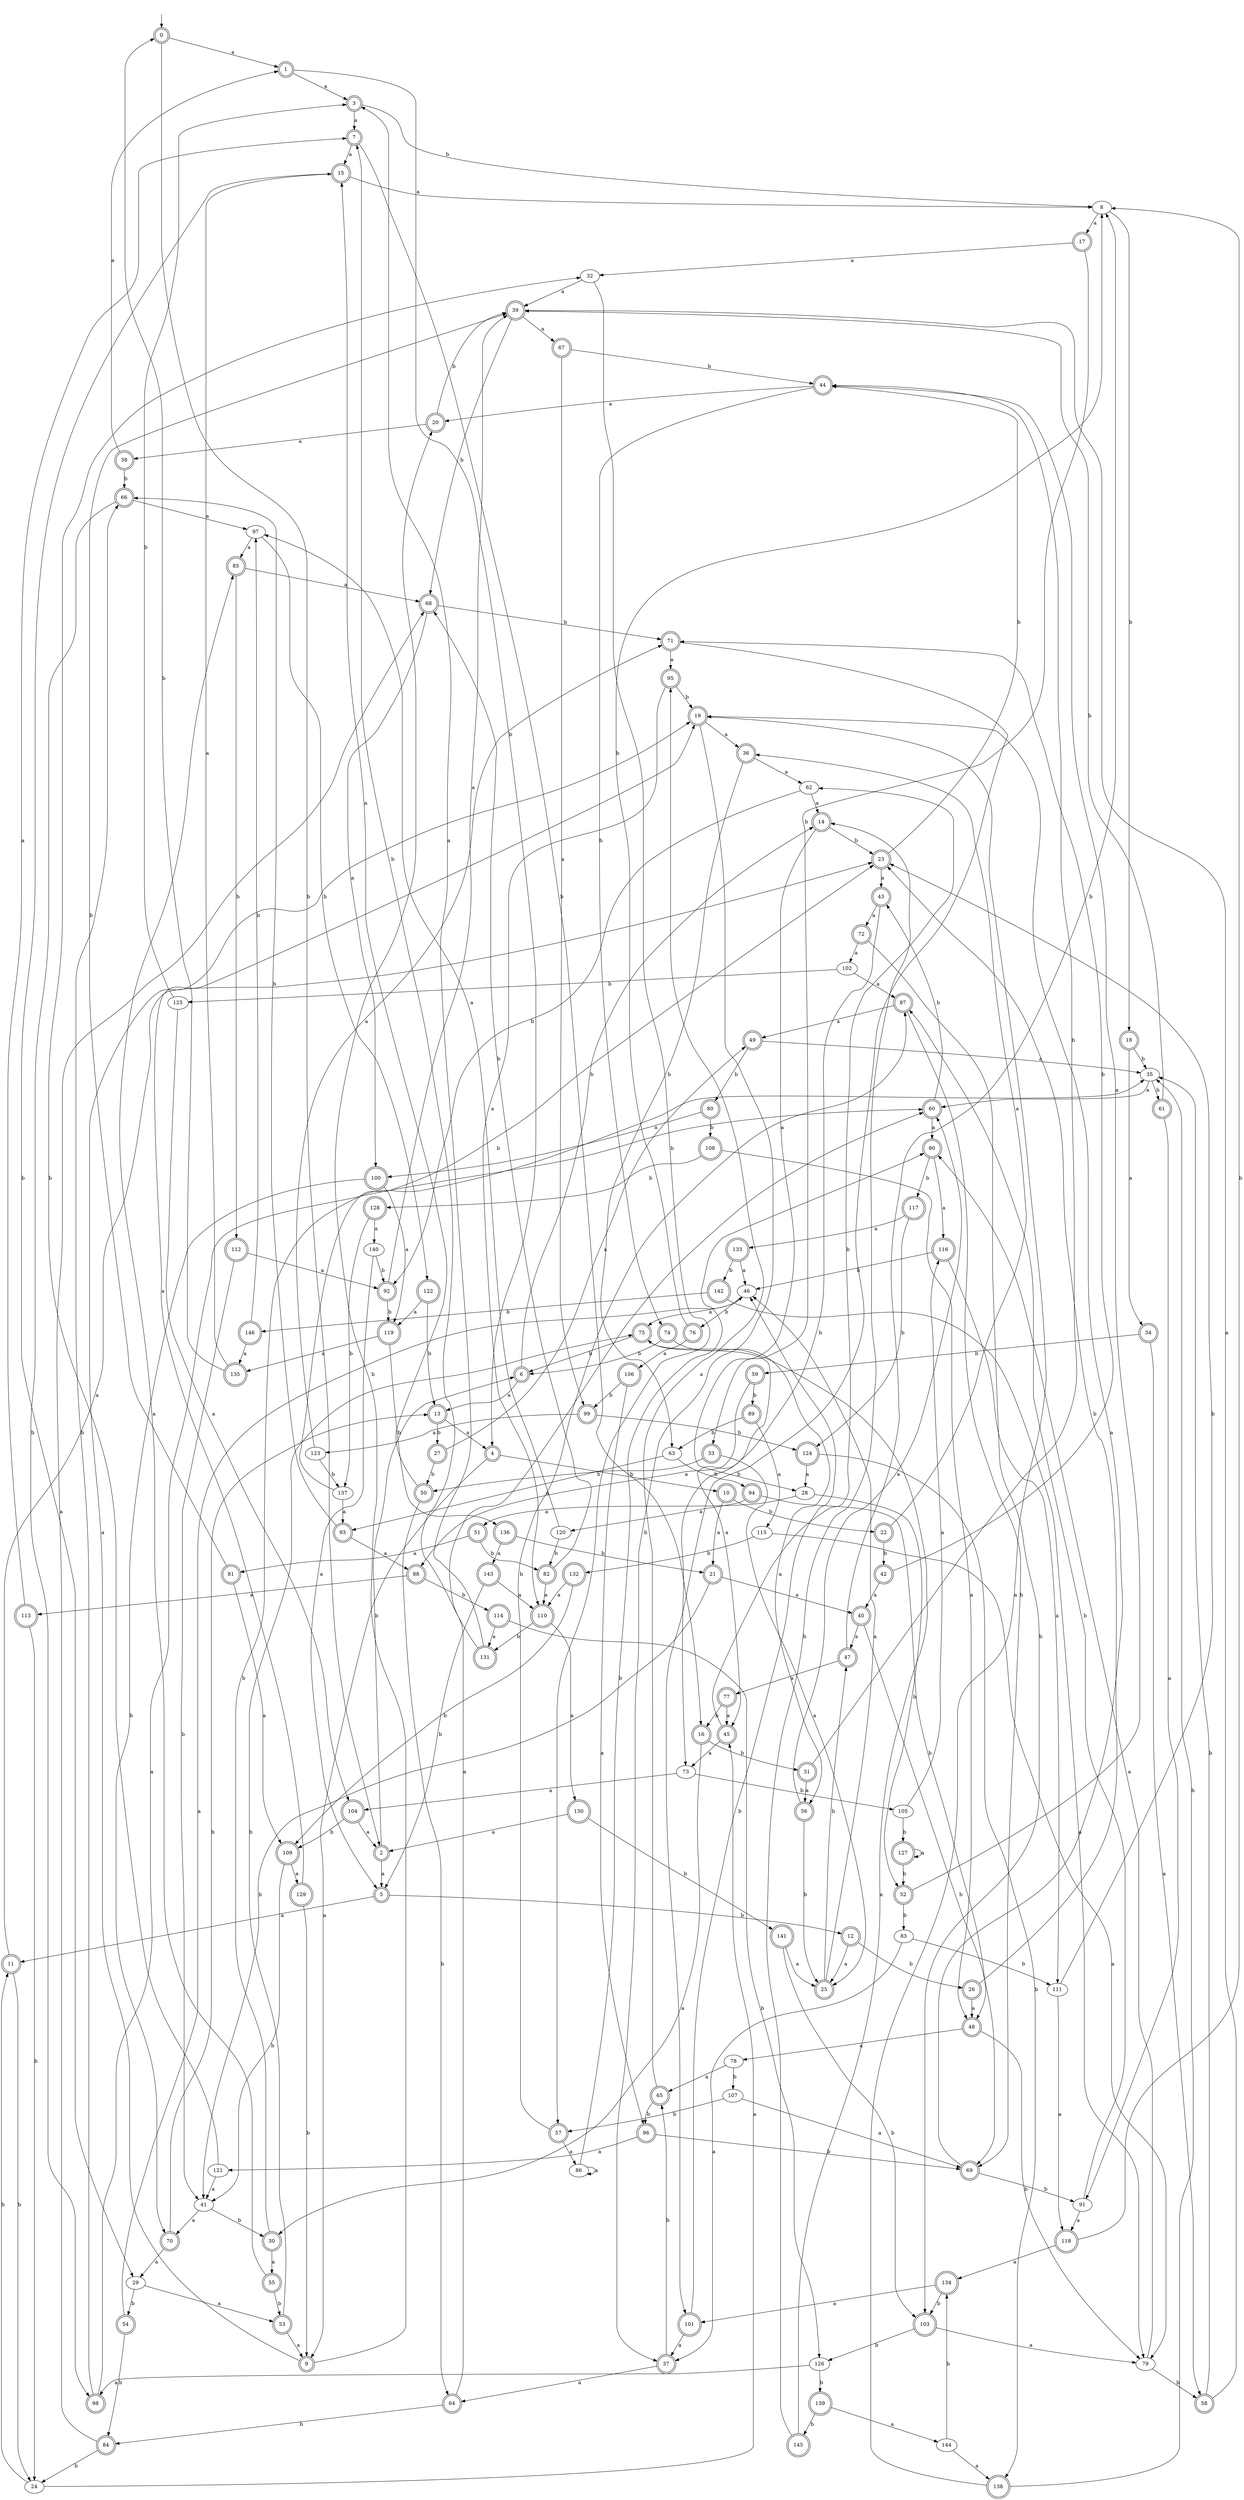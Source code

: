 digraph RandomDFA {
  __start0 [label="", shape=none];
  __start0 -> 0 [label=""];
  0 [shape=circle] [shape=doublecircle]
  0 -> 1 [label="a"]
  0 -> 2 [label="b"]
  1 [shape=doublecircle]
  1 -> 3 [label="a"]
  1 -> 4 [label="b"]
  2 [shape=doublecircle]
  2 -> 5 [label="a"]
  2 -> 6 [label="b"]
  3 [shape=doublecircle]
  3 -> 7 [label="a"]
  3 -> 8 [label="b"]
  4 [shape=doublecircle]
  4 -> 9 [label="a"]
  4 -> 10 [label="b"]
  5 [shape=doublecircle]
  5 -> 11 [label="a"]
  5 -> 12 [label="b"]
  6 [shape=doublecircle]
  6 -> 13 [label="a"]
  6 -> 14 [label="b"]
  7 [shape=doublecircle]
  7 -> 15 [label="a"]
  7 -> 16 [label="b"]
  8
  8 -> 17 [label="a"]
  8 -> 18 [label="b"]
  9 [shape=doublecircle]
  9 -> 19 [label="a"]
  9 -> 20 [label="b"]
  10 [shape=doublecircle]
  10 -> 21 [label="a"]
  10 -> 22 [label="b"]
  11 [shape=doublecircle]
  11 -> 23 [label="a"]
  11 -> 24 [label="b"]
  12 [shape=doublecircle]
  12 -> 25 [label="a"]
  12 -> 26 [label="b"]
  13 [shape=doublecircle]
  13 -> 4 [label="a"]
  13 -> 27 [label="b"]
  14 [shape=doublecircle]
  14 -> 28 [label="a"]
  14 -> 23 [label="b"]
  15 [shape=doublecircle]
  15 -> 8 [label="a"]
  15 -> 29 [label="b"]
  16 [shape=doublecircle]
  16 -> 30 [label="a"]
  16 -> 31 [label="b"]
  17 [shape=doublecircle]
  17 -> 32 [label="a"]
  17 -> 33 [label="b"]
  18 [shape=doublecircle]
  18 -> 34 [label="a"]
  18 -> 35 [label="b"]
  19 [shape=doublecircle]
  19 -> 36 [label="a"]
  19 -> 37 [label="b"]
  20 [shape=doublecircle]
  20 -> 38 [label="a"]
  20 -> 39 [label="b"]
  21 [shape=doublecircle]
  21 -> 40 [label="a"]
  21 -> 41 [label="b"]
  22 [shape=doublecircle]
  22 -> 36 [label="a"]
  22 -> 42 [label="b"]
  23 [shape=doublecircle]
  23 -> 43 [label="a"]
  23 -> 44 [label="b"]
  24
  24 -> 45 [label="a"]
  24 -> 11 [label="b"]
  25 [shape=doublecircle]
  25 -> 46 [label="a"]
  25 -> 47 [label="b"]
  26 [shape=doublecircle]
  26 -> 48 [label="a"]
  26 -> 23 [label="b"]
  27 [shape=doublecircle]
  27 -> 49 [label="a"]
  27 -> 50 [label="b"]
  28
  28 -> 51 [label="a"]
  28 -> 52 [label="b"]
  29
  29 -> 53 [label="a"]
  29 -> 54 [label="b"]
  30 [shape=doublecircle]
  30 -> 55 [label="a"]
  30 -> 35 [label="b"]
  31 [shape=doublecircle]
  31 -> 56 [label="a"]
  31 -> 44 [label="b"]
  32
  32 -> 39 [label="a"]
  32 -> 57 [label="b"]
  33 [shape=doublecircle]
  33 -> 25 [label="a"]
  33 -> 50 [label="b"]
  34 [shape=doublecircle]
  34 -> 58 [label="a"]
  34 -> 59 [label="b"]
  35
  35 -> 60 [label="a"]
  35 -> 61 [label="b"]
  36 [shape=doublecircle]
  36 -> 62 [label="a"]
  36 -> 63 [label="b"]
  37 [shape=doublecircle]
  37 -> 64 [label="a"]
  37 -> 65 [label="b"]
  38 [shape=doublecircle]
  38 -> 1 [label="a"]
  38 -> 66 [label="b"]
  39 [shape=doublecircle]
  39 -> 67 [label="a"]
  39 -> 68 [label="b"]
  40 [shape=doublecircle]
  40 -> 47 [label="a"]
  40 -> 69 [label="b"]
  41
  41 -> 70 [label="a"]
  41 -> 30 [label="b"]
  42 [shape=doublecircle]
  42 -> 40 [label="a"]
  42 -> 71 [label="b"]
  43 [shape=doublecircle]
  43 -> 72 [label="a"]
  43 -> 73 [label="b"]
  44 [shape=doublecircle]
  44 -> 20 [label="a"]
  44 -> 74 [label="b"]
  45 [shape=doublecircle]
  45 -> 73 [label="a"]
  45 -> 62 [label="b"]
  46
  46 -> 75 [label="a"]
  46 -> 76 [label="b"]
  47 [shape=doublecircle]
  47 -> 77 [label="a"]
  47 -> 8 [label="b"]
  48 [shape=doublecircle]
  48 -> 78 [label="a"]
  48 -> 79 [label="b"]
  49 [shape=doublecircle]
  49 -> 35 [label="a"]
  49 -> 80 [label="b"]
  50 [shape=doublecircle]
  50 -> 15 [label="a"]
  50 -> 64 [label="b"]
  51 [shape=doublecircle]
  51 -> 81 [label="a"]
  51 -> 82 [label="b"]
  52 [shape=doublecircle]
  52 -> 44 [label="a"]
  52 -> 83 [label="b"]
  53 [shape=doublecircle]
  53 -> 9 [label="a"]
  53 -> 75 [label="b"]
  54 [shape=doublecircle]
  54 -> 46 [label="a"]
  54 -> 84 [label="b"]
  55 [shape=doublecircle]
  55 -> 85 [label="a"]
  55 -> 53 [label="b"]
  56 [shape=doublecircle]
  56 -> 60 [label="a"]
  56 -> 25 [label="b"]
  57 [shape=doublecircle]
  57 -> 86 [label="a"]
  57 -> 87 [label="b"]
  58 [shape=doublecircle]
  58 -> 39 [label="a"]
  58 -> 35 [label="b"]
  59 [shape=doublecircle]
  59 -> 88 [label="a"]
  59 -> 89 [label="b"]
  60 [shape=doublecircle]
  60 -> 90 [label="a"]
  60 -> 43 [label="b"]
  61 [shape=doublecircle]
  61 -> 91 [label="a"]
  61 -> 39 [label="b"]
  62
  62 -> 14 [label="a"]
  62 -> 92 [label="b"]
  63
  63 -> 93 [label="a"]
  63 -> 94 [label="b"]
  64 [shape=doublecircle]
  64 -> 60 [label="a"]
  64 -> 84 [label="b"]
  65 [shape=doublecircle]
  65 -> 95 [label="a"]
  65 -> 96 [label="b"]
  66 [shape=doublecircle]
  66 -> 97 [label="a"]
  66 -> 98 [label="b"]
  67 [shape=doublecircle]
  67 -> 99 [label="a"]
  67 -> 44 [label="b"]
  68 [shape=doublecircle]
  68 -> 100 [label="a"]
  68 -> 71 [label="b"]
  69 [shape=doublecircle]
  69 -> 19 [label="a"]
  69 -> 91 [label="b"]
  70 [shape=doublecircle]
  70 -> 29 [label="a"]
  70 -> 13 [label="b"]
  71 [shape=doublecircle]
  71 -> 95 [label="a"]
  71 -> 101 [label="b"]
  72 [shape=doublecircle]
  72 -> 102 [label="a"]
  72 -> 103 [label="b"]
  73
  73 -> 104 [label="a"]
  73 -> 105 [label="b"]
  74 [shape=doublecircle]
  74 -> 56 [label="a"]
  74 -> 6 [label="b"]
  75 [shape=doublecircle]
  75 -> 45 [label="a"]
  75 -> 6 [label="b"]
  76 [shape=doublecircle]
  76 -> 106 [label="a"]
  76 -> 8 [label="b"]
  77 [shape=doublecircle]
  77 -> 45 [label="a"]
  77 -> 16 [label="b"]
  78
  78 -> 65 [label="a"]
  78 -> 107 [label="b"]
  79
  79 -> 90 [label="a"]
  79 -> 58 [label="b"]
  80 [shape=doublecircle]
  80 -> 100 [label="a"]
  80 -> 108 [label="b"]
  81 [shape=doublecircle]
  81 -> 109 [label="a"]
  81 -> 39 [label="b"]
  82 [shape=doublecircle]
  82 -> 110 [label="a"]
  82 -> 68 [label="b"]
  83
  83 -> 37 [label="a"]
  83 -> 111 [label="b"]
  84 [shape=doublecircle]
  84 -> 68 [label="a"]
  84 -> 24 [label="b"]
  85 [shape=doublecircle]
  85 -> 68 [label="a"]
  85 -> 112 [label="b"]
  86
  86 -> 86 [label="a"]
  86 -> 90 [label="b"]
  87 [shape=doublecircle]
  87 -> 49 [label="a"]
  87 -> 69 [label="b"]
  88 [shape=doublecircle]
  88 -> 113 [label="a"]
  88 -> 114 [label="b"]
  89 [shape=doublecircle]
  89 -> 115 [label="a"]
  89 -> 63 [label="b"]
  90 [shape=doublecircle]
  90 -> 116 [label="a"]
  90 -> 117 [label="b"]
  91
  91 -> 118 [label="a"]
  91 -> 87 [label="b"]
  92 [shape=doublecircle]
  92 -> 39 [label="a"]
  92 -> 119 [label="b"]
  93 [shape=doublecircle]
  93 -> 88 [label="a"]
  93 -> 66 [label="b"]
  94 [shape=doublecircle]
  94 -> 120 [label="a"]
  94 -> 48 [label="b"]
  95 [shape=doublecircle]
  95 -> 110 [label="a"]
  95 -> 19 [label="b"]
  96 [shape=doublecircle]
  96 -> 121 [label="a"]
  96 -> 69 [label="b"]
  97
  97 -> 85 [label="a"]
  97 -> 122 [label="b"]
  98 [shape=doublecircle]
  98 -> 60 [label="a"]
  98 -> 66 [label="b"]
  99 [shape=doublecircle]
  99 -> 123 [label="a"]
  99 -> 124 [label="b"]
  100 [shape=doublecircle]
  100 -> 119 [label="a"]
  100 -> 70 [label="b"]
  101 [shape=doublecircle]
  101 -> 37 [label="a"]
  101 -> 46 [label="b"]
  102
  102 -> 87 [label="a"]
  102 -> 125 [label="b"]
  103 [shape=doublecircle]
  103 -> 79 [label="a"]
  103 -> 126 [label="b"]
  104 [shape=doublecircle]
  104 -> 2 [label="a"]
  104 -> 109 [label="b"]
  105
  105 -> 116 [label="a"]
  105 -> 127 [label="b"]
  106 [shape=doublecircle]
  106 -> 96 [label="a"]
  106 -> 99 [label="b"]
  107
  107 -> 69 [label="a"]
  107 -> 57 [label="b"]
  108 [shape=doublecircle]
  108 -> 48 [label="a"]
  108 -> 128 [label="b"]
  109 [shape=doublecircle]
  109 -> 129 [label="a"]
  109 -> 41 [label="b"]
  110 [shape=doublecircle]
  110 -> 130 [label="a"]
  110 -> 131 [label="b"]
  111
  111 -> 118 [label="a"]
  111 -> 23 [label="b"]
  112 [shape=doublecircle]
  112 -> 92 [label="a"]
  112 -> 41 [label="b"]
  113 [shape=doublecircle]
  113 -> 7 [label="a"]
  113 -> 24 [label="b"]
  114 [shape=doublecircle]
  114 -> 131 [label="a"]
  114 -> 126 [label="b"]
  115
  115 -> 79 [label="a"]
  115 -> 132 [label="b"]
  116 [shape=doublecircle]
  116 -> 111 [label="a"]
  116 -> 46 [label="b"]
  117 [shape=doublecircle]
  117 -> 133 [label="a"]
  117 -> 124 [label="b"]
  118 [shape=doublecircle]
  118 -> 134 [label="a"]
  118 -> 8 [label="b"]
  119 [shape=doublecircle]
  119 -> 135 [label="a"]
  119 -> 136 [label="b"]
  120
  120 -> 97 [label="a"]
  120 -> 82 [label="b"]
  121
  121 -> 41 [label="a"]
  121 -> 32 [label="b"]
  122 [shape=doublecircle]
  122 -> 119 [label="a"]
  122 -> 13 [label="b"]
  123
  123 -> 71 [label="a"]
  123 -> 137 [label="b"]
  124 [shape=doublecircle]
  124 -> 28 [label="a"]
  124 -> 138 [label="b"]
  125
  125 -> 104 [label="a"]
  125 -> 3 [label="b"]
  126
  126 -> 98 [label="a"]
  126 -> 139 [label="b"]
  127 [shape=doublecircle]
  127 -> 127 [label="a"]
  127 -> 52 [label="b"]
  128 [shape=doublecircle]
  128 -> 140 [label="a"]
  128 -> 137 [label="b"]
  129 [shape=doublecircle]
  129 -> 19 [label="a"]
  129 -> 9 [label="b"]
  130 [shape=doublecircle]
  130 -> 2 [label="a"]
  130 -> 141 [label="b"]
  131 [shape=doublecircle]
  131 -> 3 [label="a"]
  131 -> 7 [label="b"]
  132 [shape=doublecircle]
  132 -> 110 [label="a"]
  132 -> 109 [label="b"]
  133 [shape=doublecircle]
  133 -> 46 [label="a"]
  133 -> 142 [label="b"]
  134 [shape=doublecircle]
  134 -> 101 [label="a"]
  134 -> 103 [label="b"]
  135 [shape=doublecircle]
  135 -> 15 [label="a"]
  135 -> 0 [label="b"]
  136 [shape=doublecircle]
  136 -> 143 [label="a"]
  136 -> 21 [label="b"]
  137
  137 -> 93 [label="a"]
  137 -> 23 [label="b"]
  138 [shape=doublecircle]
  138 -> 19 [label="a"]
  138 -> 35 [label="b"]
  139 [shape=doublecircle]
  139 -> 144 [label="a"]
  139 -> 145 [label="b"]
  140
  140 -> 5 [label="a"]
  140 -> 92 [label="b"]
  141 [shape=doublecircle]
  141 -> 25 [label="a"]
  141 -> 103 [label="b"]
  142 [shape=doublecircle]
  142 -> 79 [label="a"]
  142 -> 146 [label="b"]
  143 [shape=doublecircle]
  143 -> 110 [label="a"]
  143 -> 5 [label="b"]
  144
  144 -> 138 [label="a"]
  144 -> 134 [label="b"]
  145 [shape=doublecircle]
  145 -> 75 [label="a"]
  145 -> 14 [label="b"]
  146 [shape=doublecircle]
  146 -> 135 [label="a"]
  146 -> 97 [label="b"]
}
